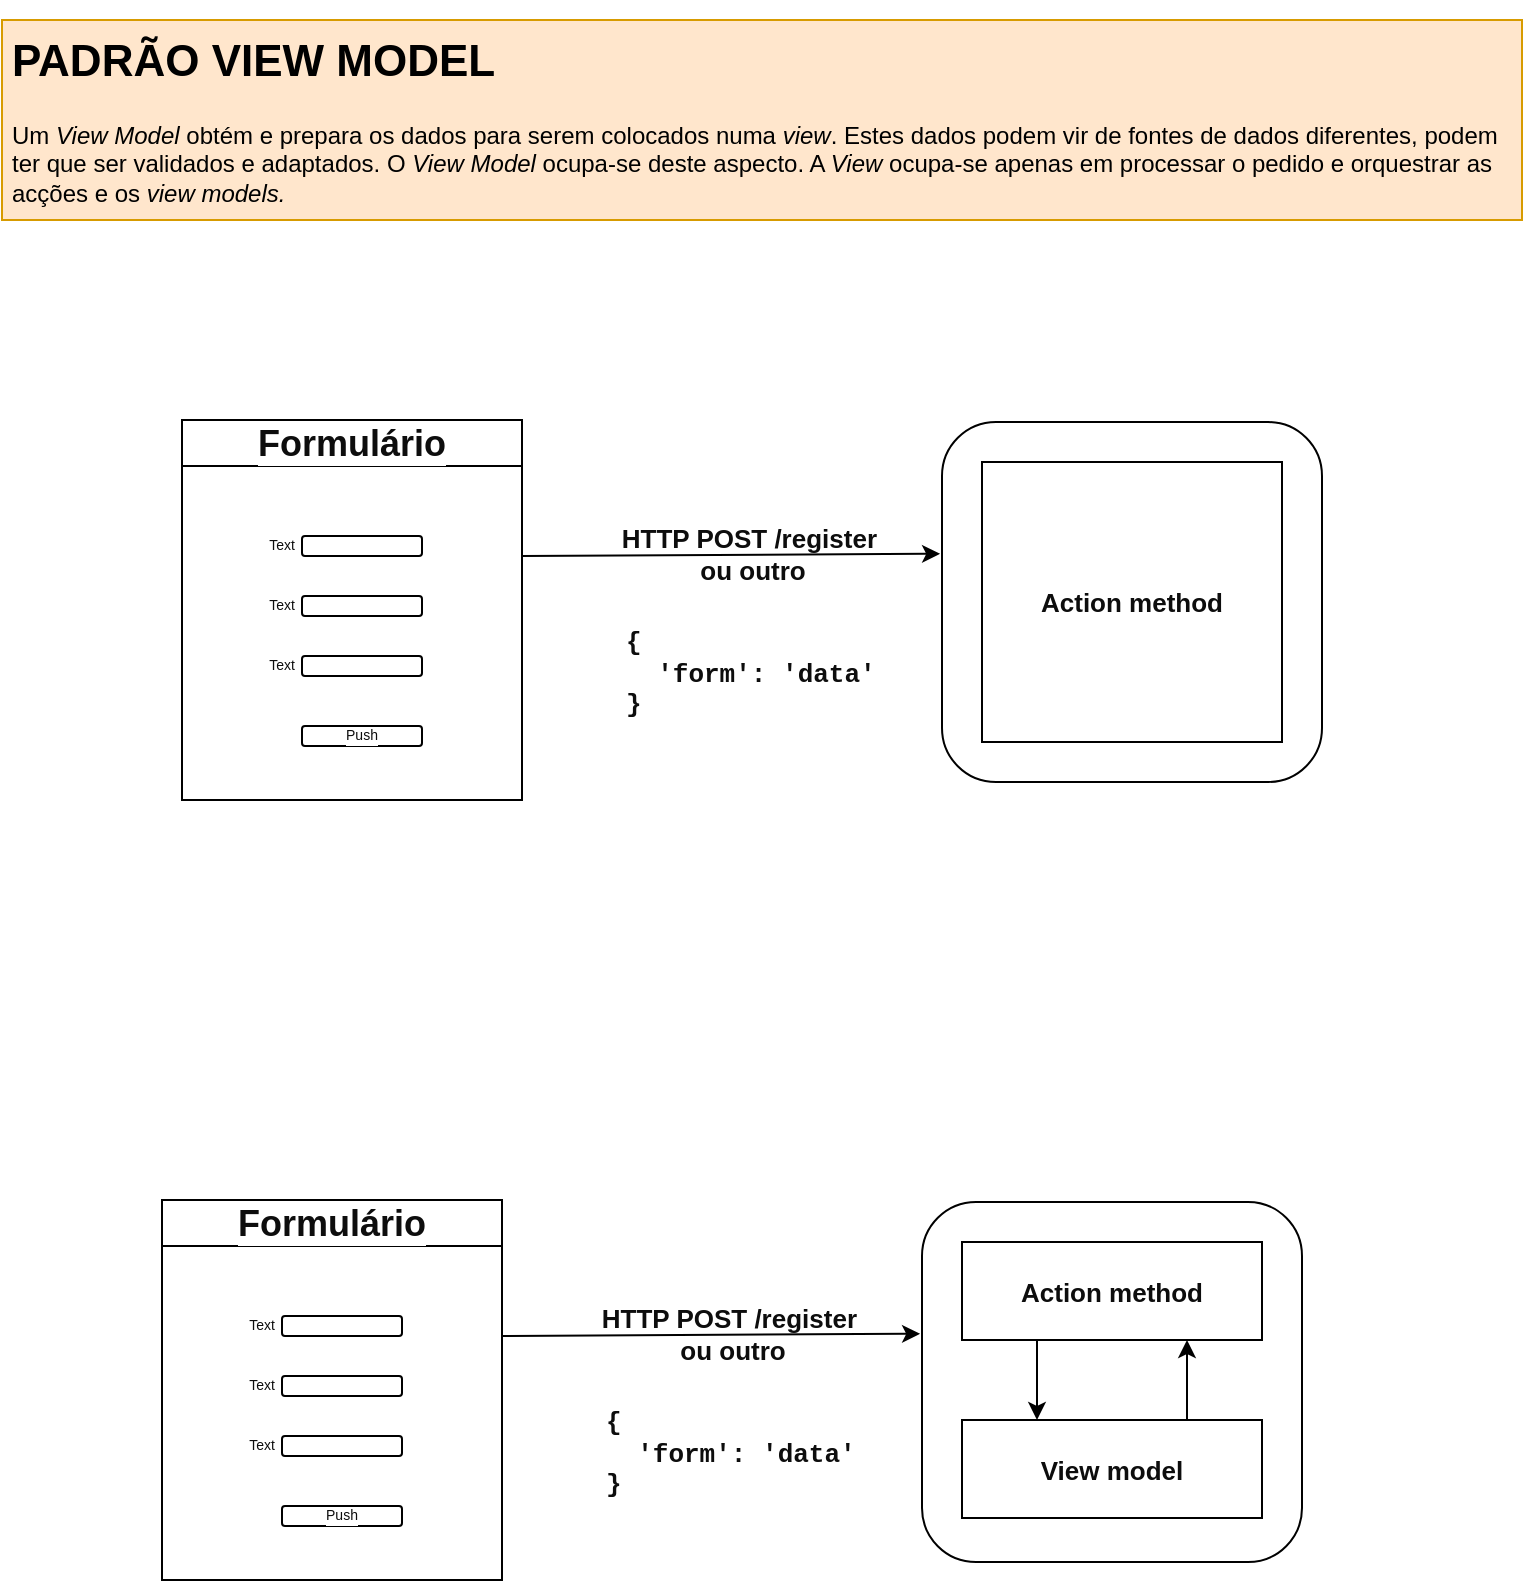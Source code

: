 <mxfile version="20.8.23" type="device"><diagram name="Page-1" id="TCc9wi_5iF0SQB28PzTx"><mxGraphModel dx="1147" dy="694" grid="1" gridSize="10" guides="1" tooltips="1" connect="1" arrows="1" fold="1" page="1" pageScale="1" pageWidth="827" pageHeight="1169" math="0" shadow="0"><root><mxCell id="0"/><mxCell id="1" parent="0"/><mxCell id="8UXKLU5JfZ1SmF8mki8--4" value="Formulário" style="swimlane;whiteSpace=wrap;html=1;labelBackgroundColor=#FFFFFF;fontSize=18;fontColor=#0D0D0D;" vertex="1" parent="1"><mxGeometry x="120" y="220" width="170" height="190" as="geometry"/></mxCell><mxCell id="8UXKLU5JfZ1SmF8mki8--8" value="" style="group" vertex="1" connectable="0" parent="8UXKLU5JfZ1SmF8mki8--4"><mxGeometry x="20" y="78" width="100" height="30" as="geometry"/></mxCell><mxCell id="8UXKLU5JfZ1SmF8mki8--6" value="" style="rounded=1;whiteSpace=wrap;html=1;labelBackgroundColor=#FFFFFF;fontSize=18;fontColor=#0D0D0D;" vertex="1" parent="8UXKLU5JfZ1SmF8mki8--8"><mxGeometry x="40" y="10" width="60" height="10" as="geometry"/></mxCell><mxCell id="8UXKLU5JfZ1SmF8mki8--7" value="Text" style="text;html=1;strokeColor=none;fillColor=none;align=center;verticalAlign=middle;whiteSpace=wrap;rounded=0;fontSize=7;fontColor=#0D0D0D;" vertex="1" parent="8UXKLU5JfZ1SmF8mki8--8"><mxGeometry width="60" height="30" as="geometry"/></mxCell><mxCell id="8UXKLU5JfZ1SmF8mki8--14" value="" style="group" vertex="1" connectable="0" parent="8UXKLU5JfZ1SmF8mki8--4"><mxGeometry x="20" y="108" width="100" height="30" as="geometry"/></mxCell><mxCell id="8UXKLU5JfZ1SmF8mki8--15" value="" style="rounded=1;whiteSpace=wrap;html=1;labelBackgroundColor=#FFFFFF;fontSize=18;fontColor=#0D0D0D;" vertex="1" parent="8UXKLU5JfZ1SmF8mki8--14"><mxGeometry x="40" y="10" width="60" height="10" as="geometry"/></mxCell><mxCell id="8UXKLU5JfZ1SmF8mki8--16" value="Text" style="text;html=1;strokeColor=none;fillColor=none;align=center;verticalAlign=middle;whiteSpace=wrap;rounded=0;fontSize=7;fontColor=#0D0D0D;" vertex="1" parent="8UXKLU5JfZ1SmF8mki8--14"><mxGeometry width="60" height="30" as="geometry"/></mxCell><mxCell id="8UXKLU5JfZ1SmF8mki8--9" value="" style="group" vertex="1" connectable="0" parent="8UXKLU5JfZ1SmF8mki8--4"><mxGeometry x="20" y="48" width="100" height="30" as="geometry"/></mxCell><mxCell id="8UXKLU5JfZ1SmF8mki8--10" value="" style="rounded=1;whiteSpace=wrap;html=1;labelBackgroundColor=#FFFFFF;fontSize=18;fontColor=#0D0D0D;" vertex="1" parent="8UXKLU5JfZ1SmF8mki8--9"><mxGeometry x="40" y="10" width="60" height="10" as="geometry"/></mxCell><mxCell id="8UXKLU5JfZ1SmF8mki8--11" value="Text" style="text;html=1;strokeColor=none;fillColor=none;align=center;verticalAlign=middle;whiteSpace=wrap;rounded=0;fontSize=7;fontColor=#0D0D0D;" vertex="1" parent="8UXKLU5JfZ1SmF8mki8--9"><mxGeometry width="60" height="30" as="geometry"/></mxCell><mxCell id="8UXKLU5JfZ1SmF8mki8--17" value="Push" style="rounded=1;whiteSpace=wrap;html=1;labelBackgroundColor=#FFFFFF;fontSize=7;fontColor=#0D0D0D;" vertex="1" parent="8UXKLU5JfZ1SmF8mki8--4"><mxGeometry x="60" y="153" width="60" height="10" as="geometry"/></mxCell><mxCell id="8UXKLU5JfZ1SmF8mki8--5" value="&lt;h1&gt;&lt;font style=&quot;font-size: 22px;&quot;&gt;PADRÃO VIEW MODEL&lt;/font&gt;&lt;/h1&gt;&lt;p&gt;Um &lt;i&gt;View Model&lt;/i&gt;&amp;nbsp;obtém e prepara os dados para serem colocados numa &lt;i&gt;view&lt;/i&gt;. Estes dados podem vir de fontes de dados diferentes, podem ter que ser validados e adaptados. O &lt;i&gt;View Model&lt;/i&gt; ocupa-se deste aspecto. A &lt;i&gt;View&lt;/i&gt;&amp;nbsp;ocupa-se apenas em processar o pedido e orquestrar as acções e os &lt;i&gt;view models.&lt;/i&gt;&lt;/p&gt;" style="text;html=1;strokeColor=#d79b00;fillColor=#ffe6cc;spacing=5;spacingTop=-20;whiteSpace=wrap;overflow=hidden;rounded=0;" vertex="1" parent="1"><mxGeometry x="30" y="20" width="760" height="100" as="geometry"/></mxCell><mxCell id="8UXKLU5JfZ1SmF8mki8--18" value="" style="rounded=1;whiteSpace=wrap;html=1;labelBackgroundColor=#FFFFFF;fontSize=7;fontColor=#0D0D0D;" vertex="1" parent="1"><mxGeometry x="500" y="221" width="190" height="180" as="geometry"/></mxCell><mxCell id="8UXKLU5JfZ1SmF8mki8--19" value="" style="endArrow=classic;html=1;rounded=0;fontSize=7;fontColor=#0D0D0D;entryX=-0.005;entryY=0.366;entryDx=0;entryDy=0;entryPerimeter=0;" edge="1" parent="1" target="8UXKLU5JfZ1SmF8mki8--18"><mxGeometry width="50" height="50" relative="1" as="geometry"><mxPoint x="290" y="288" as="sourcePoint"/><mxPoint x="500" y="311" as="targetPoint"/></mxGeometry></mxCell><mxCell id="8UXKLU5JfZ1SmF8mki8--20" value="HTTP POST /register&amp;nbsp;&lt;br&gt;ou outro" style="text;html=1;align=center;verticalAlign=middle;resizable=0;points=[];autosize=1;strokeColor=none;fillColor=none;fontSize=13;fontColor=#0D0D0D;fontStyle=1" vertex="1" parent="1"><mxGeometry x="330" y="267" width="150" height="40" as="geometry"/></mxCell><mxCell id="8UXKLU5JfZ1SmF8mki8--23" value="{&lt;br&gt;&amp;nbsp; 'form': 'data'&lt;br&gt;}" style="text;html=1;strokeColor=none;fillColor=none;align=left;verticalAlign=top;whiteSpace=wrap;rounded=0;fontSize=13;fontColor=#0D0D0D;fontFamily=Courier New;fontStyle=1" vertex="1" parent="1"><mxGeometry x="340" y="317" width="130" height="61" as="geometry"/></mxCell><mxCell id="8UXKLU5JfZ1SmF8mki8--25" value="Action method" style="rounded=0;whiteSpace=wrap;html=1;labelBackgroundColor=#FFFFFF;fontFamily=Helvetica;fontSize=13;fontColor=#0D0D0D;fontStyle=1" vertex="1" parent="1"><mxGeometry x="520" y="241" width="150" height="140" as="geometry"/></mxCell><mxCell id="8UXKLU5JfZ1SmF8mki8--26" value="Formulário" style="swimlane;whiteSpace=wrap;html=1;labelBackgroundColor=#FFFFFF;fontSize=18;fontColor=#0D0D0D;" vertex="1" parent="1"><mxGeometry x="110" y="610" width="170" height="190" as="geometry"/></mxCell><mxCell id="8UXKLU5JfZ1SmF8mki8--27" value="" style="group" vertex="1" connectable="0" parent="8UXKLU5JfZ1SmF8mki8--26"><mxGeometry x="20" y="78" width="100" height="30" as="geometry"/></mxCell><mxCell id="8UXKLU5JfZ1SmF8mki8--28" value="" style="rounded=1;whiteSpace=wrap;html=1;labelBackgroundColor=#FFFFFF;fontSize=18;fontColor=#0D0D0D;" vertex="1" parent="8UXKLU5JfZ1SmF8mki8--27"><mxGeometry x="40" y="10" width="60" height="10" as="geometry"/></mxCell><mxCell id="8UXKLU5JfZ1SmF8mki8--29" value="Text" style="text;html=1;strokeColor=none;fillColor=none;align=center;verticalAlign=middle;whiteSpace=wrap;rounded=0;fontSize=7;fontColor=#0D0D0D;" vertex="1" parent="8UXKLU5JfZ1SmF8mki8--27"><mxGeometry width="60" height="30" as="geometry"/></mxCell><mxCell id="8UXKLU5JfZ1SmF8mki8--30" value="" style="group" vertex="1" connectable="0" parent="8UXKLU5JfZ1SmF8mki8--26"><mxGeometry x="20" y="108" width="100" height="30" as="geometry"/></mxCell><mxCell id="8UXKLU5JfZ1SmF8mki8--31" value="" style="rounded=1;whiteSpace=wrap;html=1;labelBackgroundColor=#FFFFFF;fontSize=18;fontColor=#0D0D0D;" vertex="1" parent="8UXKLU5JfZ1SmF8mki8--30"><mxGeometry x="40" y="10" width="60" height="10" as="geometry"/></mxCell><mxCell id="8UXKLU5JfZ1SmF8mki8--32" value="Text" style="text;html=1;strokeColor=none;fillColor=none;align=center;verticalAlign=middle;whiteSpace=wrap;rounded=0;fontSize=7;fontColor=#0D0D0D;" vertex="1" parent="8UXKLU5JfZ1SmF8mki8--30"><mxGeometry width="60" height="30" as="geometry"/></mxCell><mxCell id="8UXKLU5JfZ1SmF8mki8--33" value="" style="group" vertex="1" connectable="0" parent="8UXKLU5JfZ1SmF8mki8--26"><mxGeometry x="20" y="48" width="100" height="30" as="geometry"/></mxCell><mxCell id="8UXKLU5JfZ1SmF8mki8--34" value="" style="rounded=1;whiteSpace=wrap;html=1;labelBackgroundColor=#FFFFFF;fontSize=18;fontColor=#0D0D0D;" vertex="1" parent="8UXKLU5JfZ1SmF8mki8--33"><mxGeometry x="40" y="10" width="60" height="10" as="geometry"/></mxCell><mxCell id="8UXKLU5JfZ1SmF8mki8--35" value="Text" style="text;html=1;strokeColor=none;fillColor=none;align=center;verticalAlign=middle;whiteSpace=wrap;rounded=0;fontSize=7;fontColor=#0D0D0D;" vertex="1" parent="8UXKLU5JfZ1SmF8mki8--33"><mxGeometry width="60" height="30" as="geometry"/></mxCell><mxCell id="8UXKLU5JfZ1SmF8mki8--36" value="Push" style="rounded=1;whiteSpace=wrap;html=1;labelBackgroundColor=#FFFFFF;fontSize=7;fontColor=#0D0D0D;" vertex="1" parent="8UXKLU5JfZ1SmF8mki8--26"><mxGeometry x="60" y="153" width="60" height="10" as="geometry"/></mxCell><mxCell id="8UXKLU5JfZ1SmF8mki8--37" value="" style="rounded=1;whiteSpace=wrap;html=1;labelBackgroundColor=#FFFFFF;fontSize=7;fontColor=#0D0D0D;" vertex="1" parent="1"><mxGeometry x="490" y="611" width="190" height="180" as="geometry"/></mxCell><mxCell id="8UXKLU5JfZ1SmF8mki8--38" value="" style="endArrow=classic;html=1;rounded=0;fontSize=7;fontColor=#0D0D0D;entryX=-0.005;entryY=0.366;entryDx=0;entryDy=0;entryPerimeter=0;" edge="1" parent="1" target="8UXKLU5JfZ1SmF8mki8--37"><mxGeometry width="50" height="50" relative="1" as="geometry"><mxPoint x="280" y="678" as="sourcePoint"/><mxPoint x="490" y="701" as="targetPoint"/></mxGeometry></mxCell><mxCell id="8UXKLU5JfZ1SmF8mki8--39" value="HTTP POST /register&amp;nbsp;&lt;br&gt;ou outro" style="text;html=1;align=center;verticalAlign=middle;resizable=0;points=[];autosize=1;strokeColor=none;fillColor=none;fontSize=13;fontColor=#0D0D0D;fontStyle=1" vertex="1" parent="1"><mxGeometry x="320" y="657" width="150" height="40" as="geometry"/></mxCell><mxCell id="8UXKLU5JfZ1SmF8mki8--40" value="{&lt;br&gt;&amp;nbsp; 'form': 'data'&lt;br&gt;}" style="text;html=1;strokeColor=none;fillColor=none;align=left;verticalAlign=top;whiteSpace=wrap;rounded=0;fontSize=13;fontColor=#0D0D0D;fontFamily=Courier New;fontStyle=1" vertex="1" parent="1"><mxGeometry x="330" y="707" width="130" height="61" as="geometry"/></mxCell><mxCell id="8UXKLU5JfZ1SmF8mki8--41" value="Action method" style="rounded=0;whiteSpace=wrap;html=1;labelBackgroundColor=#FFFFFF;fontFamily=Helvetica;fontSize=13;fontColor=#0D0D0D;fontStyle=1" vertex="1" parent="1"><mxGeometry x="510" y="631" width="150" height="49" as="geometry"/></mxCell><mxCell id="8UXKLU5JfZ1SmF8mki8--42" value="View model" style="rounded=0;whiteSpace=wrap;html=1;labelBackgroundColor=#FFFFFF;fontFamily=Helvetica;fontSize=13;fontColor=#0D0D0D;fontStyle=1" vertex="1" parent="1"><mxGeometry x="510" y="720" width="150" height="49" as="geometry"/></mxCell><mxCell id="8UXKLU5JfZ1SmF8mki8--43" value="" style="endArrow=classic;html=1;rounded=0;fontFamily=Helvetica;fontSize=13;fontColor=#0D0D0D;exitX=0.25;exitY=1;exitDx=0;exitDy=0;entryX=0.25;entryY=0;entryDx=0;entryDy=0;" edge="1" parent="1" source="8UXKLU5JfZ1SmF8mki8--41" target="8UXKLU5JfZ1SmF8mki8--42"><mxGeometry width="50" height="50" relative="1" as="geometry"><mxPoint x="360" y="620" as="sourcePoint"/><mxPoint x="410" y="570" as="targetPoint"/></mxGeometry></mxCell><mxCell id="8UXKLU5JfZ1SmF8mki8--44" value="" style="endArrow=classic;html=1;rounded=0;fontFamily=Helvetica;fontSize=13;fontColor=#0D0D0D;exitX=0.75;exitY=0;exitDx=0;exitDy=0;entryX=0.75;entryY=1;entryDx=0;entryDy=0;" edge="1" parent="1" source="8UXKLU5JfZ1SmF8mki8--42" target="8UXKLU5JfZ1SmF8mki8--41"><mxGeometry width="50" height="50" relative="1" as="geometry"><mxPoint x="360" y="620" as="sourcePoint"/><mxPoint x="410" y="570" as="targetPoint"/></mxGeometry></mxCell></root></mxGraphModel></diagram></mxfile>